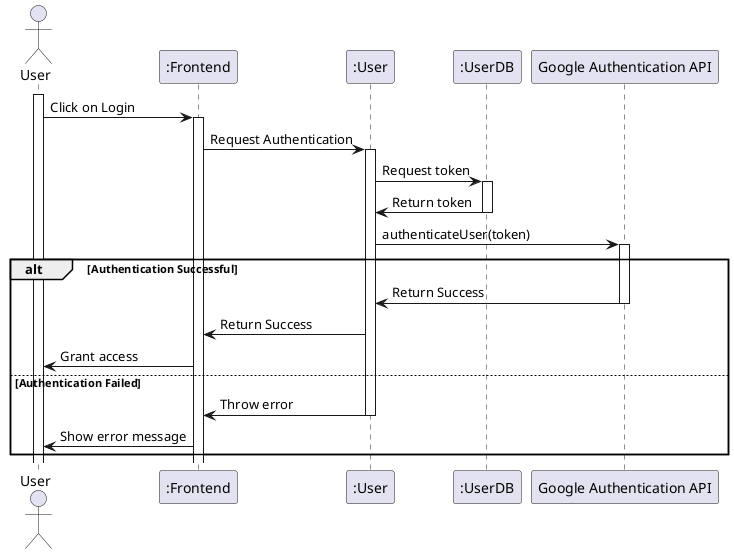 @startuml

' Sequence Diagram: User Authentication
actor User
participant ":Frontend" as App
participant ":User" as UserClass
participant ":UserDB" as UserDB
participant "Google Authentication API" as Google

activate User
User -> App: Click on Login
activate App
App->UserClass: Request Authentication
activate UserClass
UserClass -> UserDB: Request token
activate UserDB
UserDB -> UserClass: Return token
deactivate UserDB
UserClass -> Google: authenticateUser(token)
activate Google
alt Authentication Successful
    Google -> UserClass: Return Success
    deactivate Google
    UserClass -> App: Return Success
    App -> User: Grant access
else Authentication Failed
    UserClass -> App: Throw error
    deactivate UserClass
    App -> User: Show error message
end

@enduml

